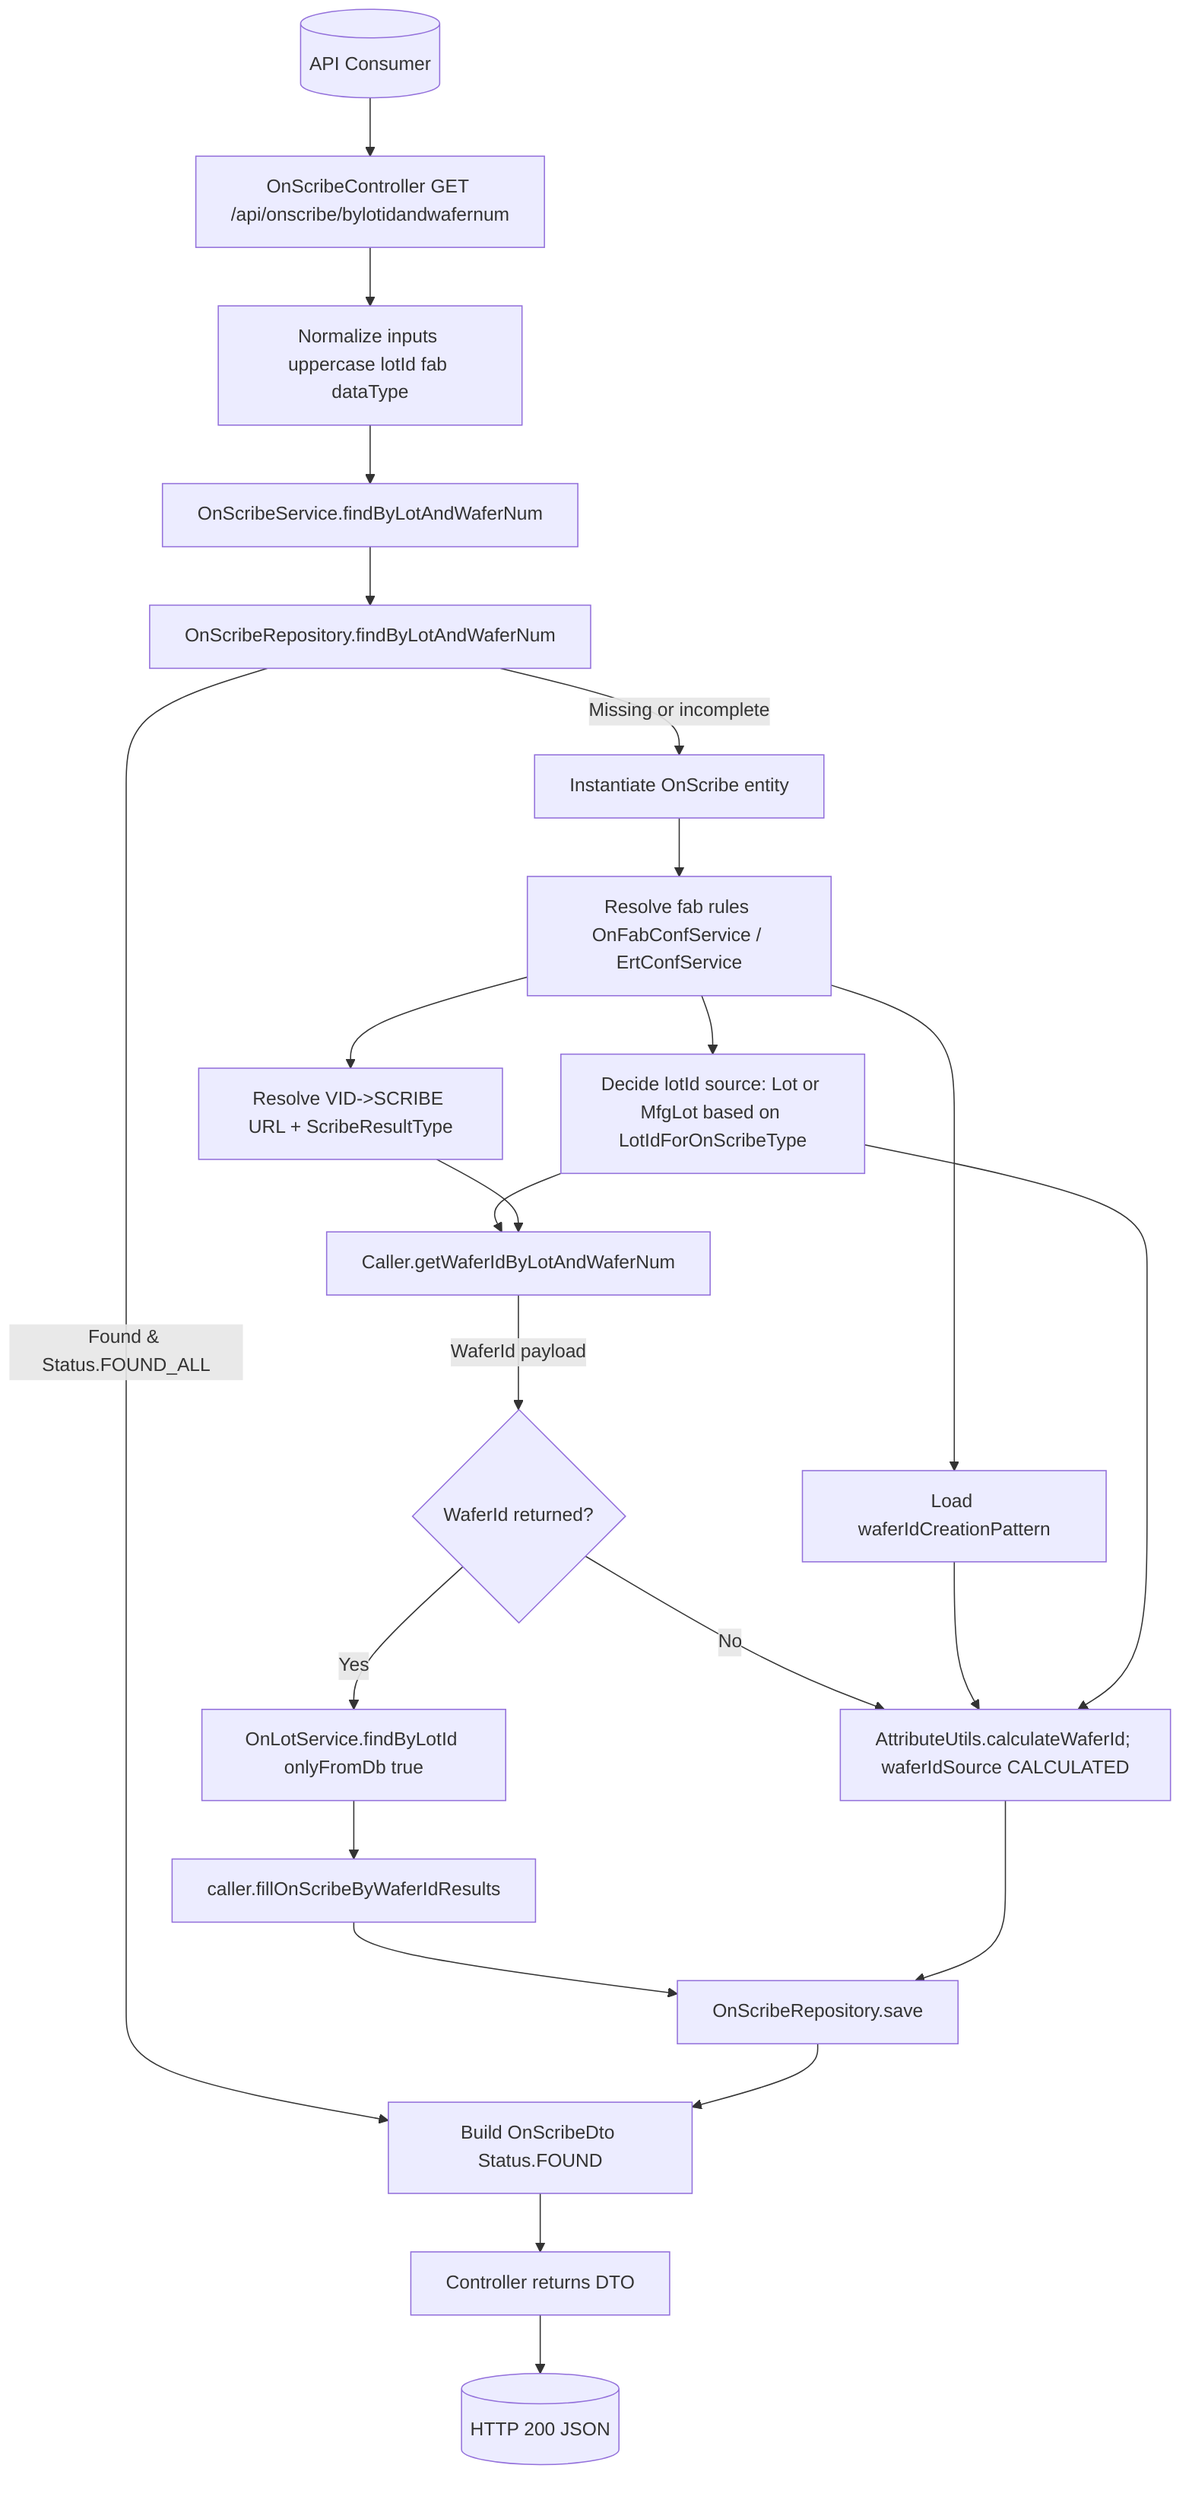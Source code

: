 flowchart TD
    Client[(API Consumer)] --> Controller[OnScribeController GET /api/onscribe/bylotidandwafernum]
    Controller --> Normalize[Normalize inputs uppercase lotId fab dataType]
    Normalize --> Service[OnScribeService.findByLotAndWaferNum]
    Service --> RepoCheck[OnScribeRepository.findByLotAndWaferNum]
    RepoCheck -- Found & Status.FOUND_ALL --> Map[Build OnScribeDto Status.FOUND]

    RepoCheck -- Missing or incomplete --> Init[Instantiate OnScribe entity]
    Init --> Config[Resolve fab rules OnFabConfService / ErtConfService]
    Config --> DetermineLot[Decide lotId source: Lot or MfgLot based on LotIdForOnScribeType]
    DetermineLot --> CallerFetch[Caller.getWaferIdByLotAndWaferNum]
    Config --> Pattern[Load waferIdCreationPattern]
    Config --> VidUrl[Resolve VID->SCRIBE URL + ScribeResultType]
    VidUrl --> CallerFetch

    CallerFetch -->|WaferId payload| WaferFound{WaferId returned?}
    WaferFound -- Yes --> LoadLot[OnLotService.findByLotId onlyFromDb true]
    LoadLot --> Merge[caller.fillOnScribeByWaferIdResults]
    Merge --> Persist[OnScribeRepository.save]

    WaferFound -- No --> Fallback[AttributeUtils.calculateWaferId; waferIdSource CALCULATED]
    Pattern --> Fallback
    DetermineLot --> Fallback

    Fallback --> Persist
    Persist --> Map

    Map --> ControllerResponse[Controller returns DTO]
    ControllerResponse --> ClientResponse[(HTTP 200 JSON)]